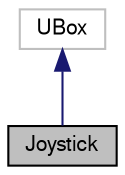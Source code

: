 digraph "Joystick"
{
 // LATEX_PDF_SIZE
  bgcolor="transparent";
  edge [fontname="FreeSans",fontsize="10",labelfontname="FreeSans",labelfontsize="10"];
  node [fontname="FreeSans",fontsize="10",shape=record];
  Node1 [label="Joystick",height=0.2,width=0.4,color="black", fillcolor="grey75", style="filled", fontcolor="black",tooltip="GUI Joystick."];
  Node2 -> Node1 [dir="back",color="midnightblue",fontsize="10",style="solid",fontname="FreeSans"];
  Node2 [label="UBox",height=0.2,width=0.4,color="grey75",tooltip=" "];
}
